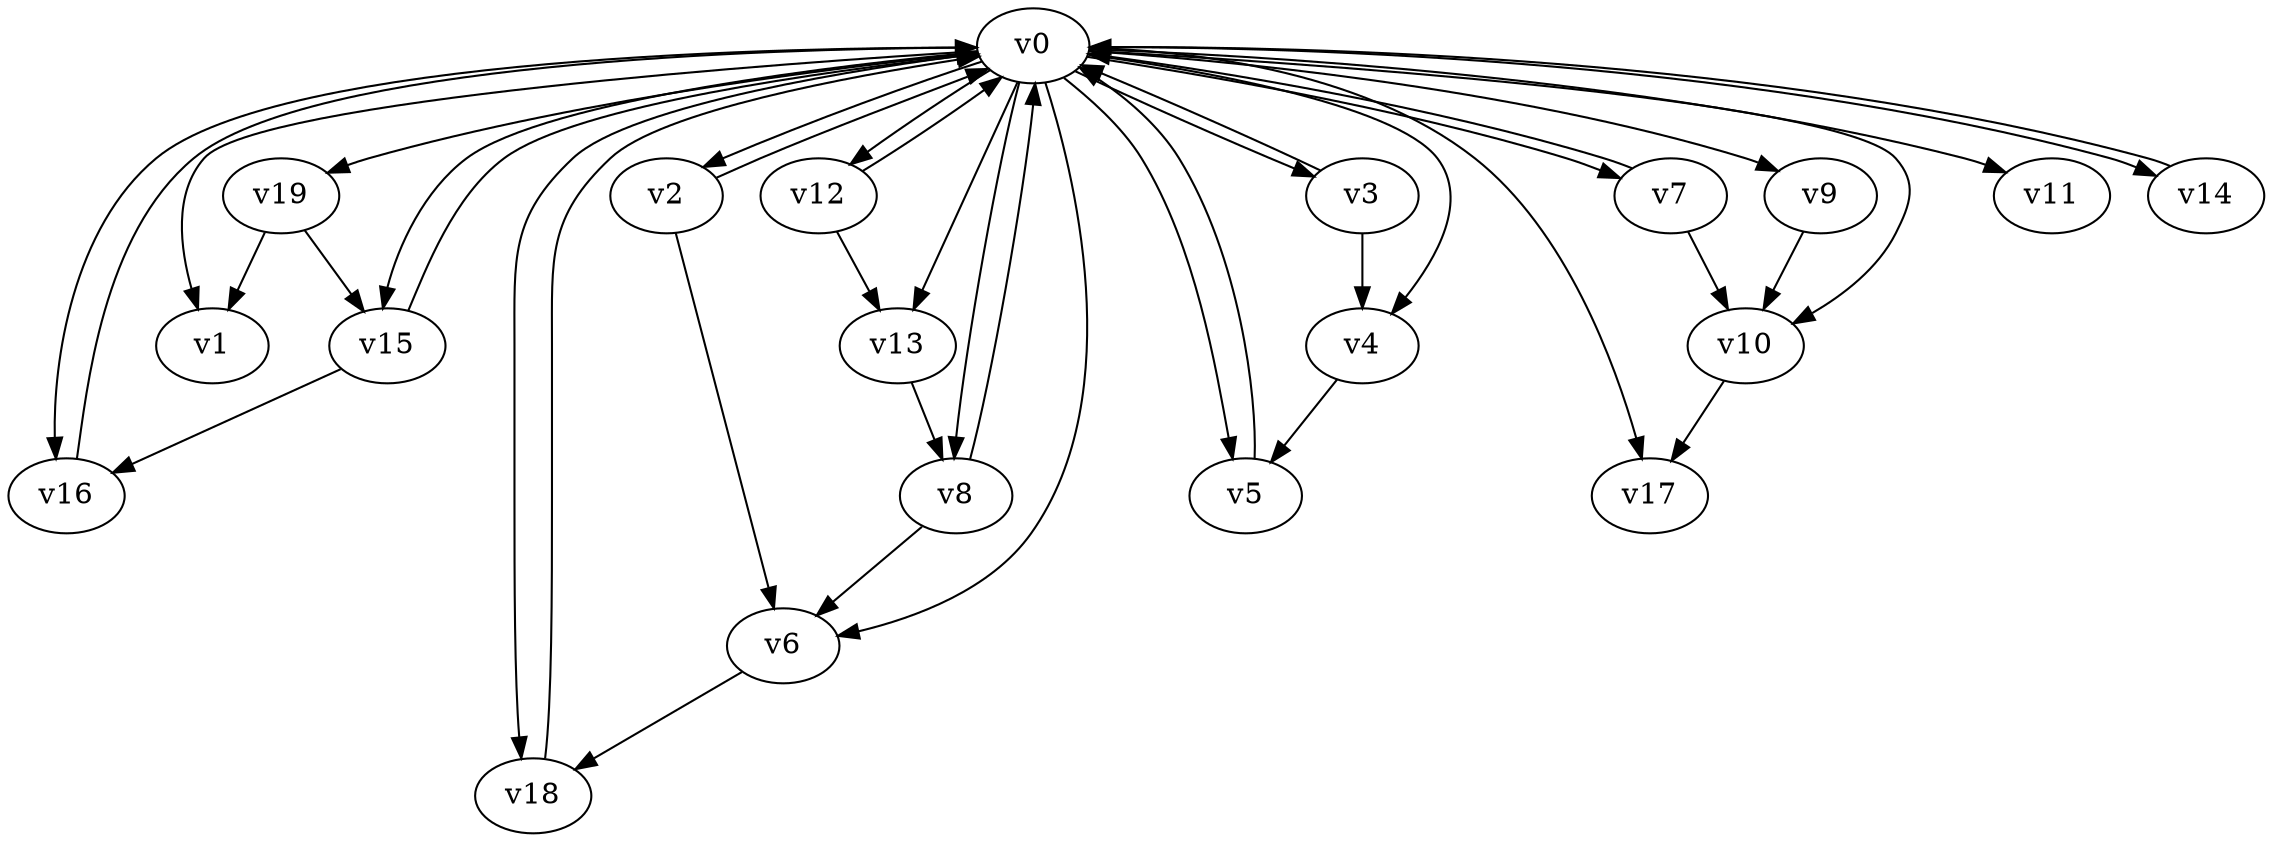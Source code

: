 digraph buchi_test023 {
    v0 [name="v0", player=1, priority=1];
    v1 [name="v1", player=1, priority=1];
    v2 [name="v2", player=0, priority=1];
    v3 [name="v3", player=1, priority=1];
    v4 [name="v4", player=0, priority=0];
    v5 [name="v5", player=1, priority=1];
    v6 [name="v6", player=1, priority=1];
    v7 [name="v7", player=1, priority=1];
    v8 [name="v8", player=0, priority=1];
    v9 [name="v9", player=0, priority=0];
    v10 [name="v10", player=1, priority=1];
    v11 [name="v11", player=0, priority=1];
    v12 [name="v12", player=0, priority=0];
    v13 [name="v13", player=1, priority=0];
    v14 [name="v14", player=1, priority=1];
    v15 [name="v15", player=1, priority=0];
    v16 [name="v16", player=0, priority=1];
    v17 [name="v17", player=1, priority=1];
    v18 [name="v18", player=0, priority=1];
    v19 [name="v19", player=0, priority=0];
    v6 -> v18;
    v3 -> v4;
    v12 -> v13;
    v8 -> v0;
    v0 -> v2;
    v0 -> v5;
    v8 -> v6;
    v0 -> v8;
    v0 -> v14;
    v19 -> v15;
    v0 -> v11;
    v0 -> v17;
    v13 -> v8;
    v7 -> v10;
    v12 -> v0;
    v3 -> v0;
    v14 -> v0;
    v4 -> v5;
    v5 -> v0;
    v0 -> v1;
    v0 -> v7;
    v9 -> v10;
    v0 -> v4;
    v0 -> v10;
    v0 -> v16;
    v16 -> v0;
    v0 -> v13;
    v0 -> v19;
    v7 -> v0;
    v18 -> v0;
    v10 -> v17;
    v15 -> v16;
    v19 -> v1;
    v0 -> v3;
    v2 -> v0;
    v0 -> v9;
    v0 -> v6;
    v0 -> v12;
    v15 -> v0;
    v0 -> v15;
    v2 -> v6;
    v0 -> v18;
}
